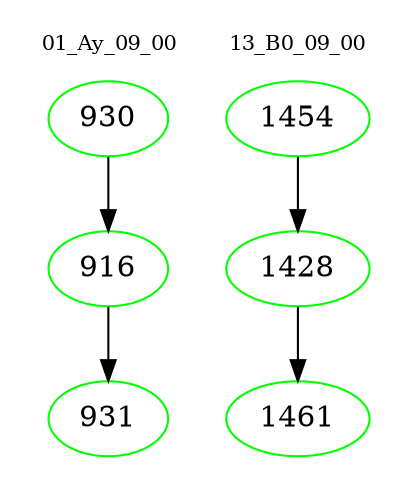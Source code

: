 digraph{
subgraph cluster_0 {
color = white
label = "01_Ay_09_00";
fontsize=10;
T0_930 [label="930", color="green"]
T0_930 -> T0_916 [color="black"]
T0_916 [label="916", color="green"]
T0_916 -> T0_931 [color="black"]
T0_931 [label="931", color="green"]
}
subgraph cluster_1 {
color = white
label = "13_B0_09_00";
fontsize=10;
T1_1454 [label="1454", color="green"]
T1_1454 -> T1_1428 [color="black"]
T1_1428 [label="1428", color="green"]
T1_1428 -> T1_1461 [color="black"]
T1_1461 [label="1461", color="green"]
}
}
